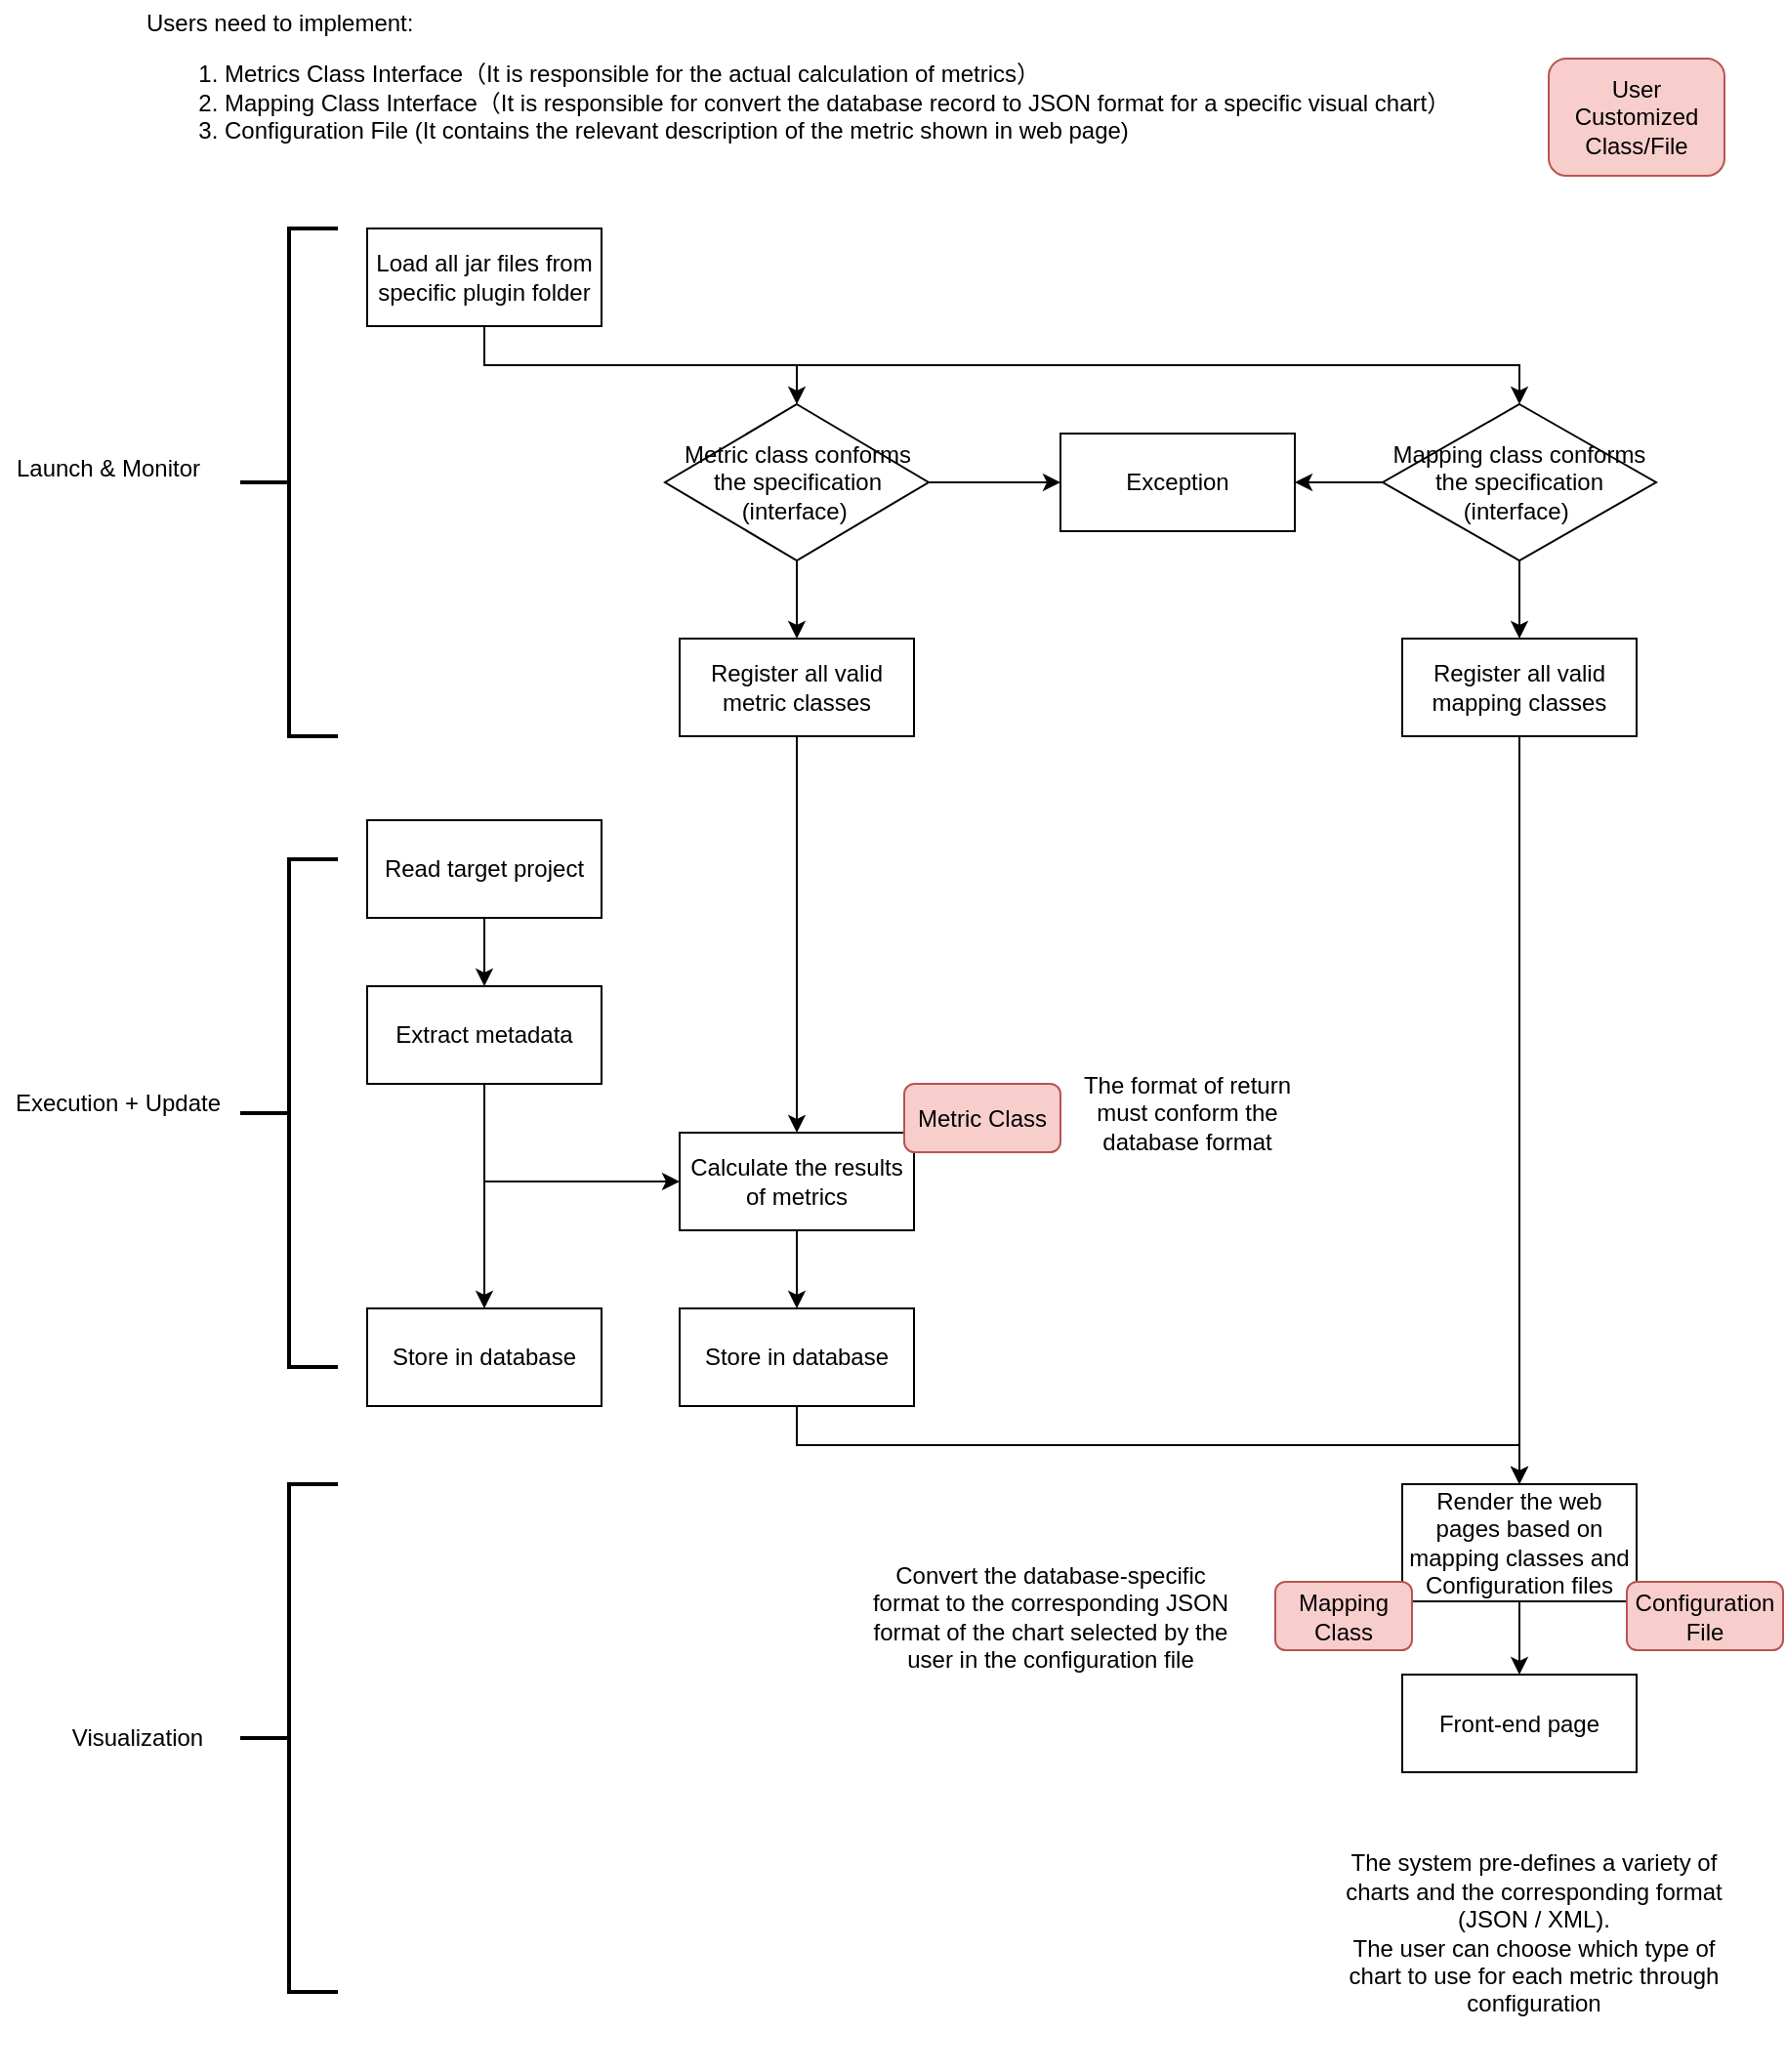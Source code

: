 <mxfile version="13.0.6" type="github" pages="2">
  <diagram id="CrjuyJ_X4PYr5fwlTXsY" name="Draft">
    <mxGraphModel dx="946" dy="555" grid="1" gridSize="10" guides="1" tooltips="1" connect="1" arrows="1" fold="1" page="1" pageScale="1" pageWidth="827" pageHeight="1169" math="0" shadow="0">
      <root>
        <mxCell id="QIPBeYDN4x9y3xdnWs-y-0" />
        <mxCell id="QIPBeYDN4x9y3xdnWs-y-1" parent="QIPBeYDN4x9y3xdnWs-y-0" />
        <mxCell id="vMsgm83xmf10tIYNGTkn-0" style="edgeStyle=orthogonalEdgeStyle;rounded=0;orthogonalLoop=1;jettySize=auto;html=1;exitX=0.5;exitY=1;exitDx=0;exitDy=0;entryX=0.5;entryY=0;entryDx=0;entryDy=0;" edge="1" parent="QIPBeYDN4x9y3xdnWs-y-1" source="vMsgm83xmf10tIYNGTkn-2" target="vMsgm83xmf10tIYNGTkn-5">
          <mxGeometry relative="1" as="geometry" />
        </mxCell>
        <mxCell id="vMsgm83xmf10tIYNGTkn-1" style="edgeStyle=orthogonalEdgeStyle;rounded=0;orthogonalLoop=1;jettySize=auto;html=1;exitX=0.5;exitY=1;exitDx=0;exitDy=0;" edge="1" parent="QIPBeYDN4x9y3xdnWs-y-1" source="vMsgm83xmf10tIYNGTkn-2" target="vMsgm83xmf10tIYNGTkn-25">
          <mxGeometry relative="1" as="geometry" />
        </mxCell>
        <mxCell id="vMsgm83xmf10tIYNGTkn-2" value="Load all jar files from specific plugin folder" style="rounded=0;whiteSpace=wrap;html=1;" vertex="1" parent="QIPBeYDN4x9y3xdnWs-y-1">
          <mxGeometry x="195" y="147" width="120" height="50" as="geometry" />
        </mxCell>
        <mxCell id="vMsgm83xmf10tIYNGTkn-3" style="edgeStyle=orthogonalEdgeStyle;rounded=0;orthogonalLoop=1;jettySize=auto;html=1;exitX=0.5;exitY=1;exitDx=0;exitDy=0;entryX=0.5;entryY=0;entryDx=0;entryDy=0;" edge="1" parent="QIPBeYDN4x9y3xdnWs-y-1" source="vMsgm83xmf10tIYNGTkn-5" target="vMsgm83xmf10tIYNGTkn-10">
          <mxGeometry relative="1" as="geometry" />
        </mxCell>
        <mxCell id="vMsgm83xmf10tIYNGTkn-4" style="edgeStyle=orthogonalEdgeStyle;rounded=0;orthogonalLoop=1;jettySize=auto;html=1;exitX=1;exitY=0.5;exitDx=0;exitDy=0;" edge="1" parent="QIPBeYDN4x9y3xdnWs-y-1" source="vMsgm83xmf10tIYNGTkn-5" target="vMsgm83xmf10tIYNGTkn-6">
          <mxGeometry relative="1" as="geometry" />
        </mxCell>
        <mxCell id="vMsgm83xmf10tIYNGTkn-5" value="Metric class conforms the specification (interface)&amp;nbsp;" style="rhombus;whiteSpace=wrap;html=1;" vertex="1" parent="QIPBeYDN4x9y3xdnWs-y-1">
          <mxGeometry x="347.5" y="237" width="135" height="80" as="geometry" />
        </mxCell>
        <mxCell id="vMsgm83xmf10tIYNGTkn-6" value="Exception" style="rounded=0;whiteSpace=wrap;html=1;" vertex="1" parent="QIPBeYDN4x9y3xdnWs-y-1">
          <mxGeometry x="550" y="252" width="120" height="50" as="geometry" />
        </mxCell>
        <mxCell id="vMsgm83xmf10tIYNGTkn-7" style="edgeStyle=orthogonalEdgeStyle;rounded=0;orthogonalLoop=1;jettySize=auto;html=1;exitX=0.5;exitY=1;exitDx=0;exitDy=0;entryX=0.5;entryY=0;entryDx=0;entryDy=0;" edge="1" parent="QIPBeYDN4x9y3xdnWs-y-1" source="vMsgm83xmf10tIYNGTkn-8" target="vMsgm83xmf10tIYNGTkn-13">
          <mxGeometry relative="1" as="geometry" />
        </mxCell>
        <mxCell id="vMsgm83xmf10tIYNGTkn-8" value="Read target project" style="rounded=0;whiteSpace=wrap;html=1;" vertex="1" parent="QIPBeYDN4x9y3xdnWs-y-1">
          <mxGeometry x="195" y="450" width="120" height="50" as="geometry" />
        </mxCell>
        <mxCell id="vMsgm83xmf10tIYNGTkn-9" style="edgeStyle=orthogonalEdgeStyle;rounded=0;orthogonalLoop=1;jettySize=auto;html=1;exitX=0.5;exitY=1;exitDx=0;exitDy=0;entryX=0.5;entryY=0;entryDx=0;entryDy=0;" edge="1" parent="QIPBeYDN4x9y3xdnWs-y-1" source="vMsgm83xmf10tIYNGTkn-10" target="vMsgm83xmf10tIYNGTkn-15">
          <mxGeometry relative="1" as="geometry" />
        </mxCell>
        <mxCell id="vMsgm83xmf10tIYNGTkn-10" value="Register all valid metric classes" style="rounded=0;whiteSpace=wrap;html=1;" vertex="1" parent="QIPBeYDN4x9y3xdnWs-y-1">
          <mxGeometry x="355" y="357" width="120" height="50" as="geometry" />
        </mxCell>
        <mxCell id="vMsgm83xmf10tIYNGTkn-11" style="edgeStyle=orthogonalEdgeStyle;rounded=0;orthogonalLoop=1;jettySize=auto;html=1;exitX=0.5;exitY=1;exitDx=0;exitDy=0;" edge="1" parent="QIPBeYDN4x9y3xdnWs-y-1" source="vMsgm83xmf10tIYNGTkn-13" target="vMsgm83xmf10tIYNGTkn-18">
          <mxGeometry relative="1" as="geometry" />
        </mxCell>
        <mxCell id="vMsgm83xmf10tIYNGTkn-12" style="edgeStyle=orthogonalEdgeStyle;rounded=0;orthogonalLoop=1;jettySize=auto;html=1;exitX=0.5;exitY=1;exitDx=0;exitDy=0;entryX=0;entryY=0.5;entryDx=0;entryDy=0;" edge="1" parent="QIPBeYDN4x9y3xdnWs-y-1" source="vMsgm83xmf10tIYNGTkn-13" target="vMsgm83xmf10tIYNGTkn-15">
          <mxGeometry relative="1" as="geometry" />
        </mxCell>
        <mxCell id="vMsgm83xmf10tIYNGTkn-13" value="Extract metadata" style="rounded=0;whiteSpace=wrap;html=1;" vertex="1" parent="QIPBeYDN4x9y3xdnWs-y-1">
          <mxGeometry x="195" y="535" width="120" height="50" as="geometry" />
        </mxCell>
        <mxCell id="vMsgm83xmf10tIYNGTkn-14" style="edgeStyle=orthogonalEdgeStyle;rounded=0;orthogonalLoop=1;jettySize=auto;html=1;exitX=0.5;exitY=1;exitDx=0;exitDy=0;entryX=0.5;entryY=0;entryDx=0;entryDy=0;" edge="1" parent="QIPBeYDN4x9y3xdnWs-y-1" source="vMsgm83xmf10tIYNGTkn-15" target="vMsgm83xmf10tIYNGTkn-17">
          <mxGeometry relative="1" as="geometry" />
        </mxCell>
        <mxCell id="vMsgm83xmf10tIYNGTkn-15" value="Calculate the results of metrics" style="rounded=0;whiteSpace=wrap;html=1;" vertex="1" parent="QIPBeYDN4x9y3xdnWs-y-1">
          <mxGeometry x="355" y="610" width="120" height="50" as="geometry" />
        </mxCell>
        <mxCell id="vMsgm83xmf10tIYNGTkn-16" style="edgeStyle=orthogonalEdgeStyle;rounded=0;orthogonalLoop=1;jettySize=auto;html=1;exitX=0.5;exitY=1;exitDx=0;exitDy=0;entryX=0.5;entryY=0;entryDx=0;entryDy=0;" edge="1" parent="QIPBeYDN4x9y3xdnWs-y-1" source="vMsgm83xmf10tIYNGTkn-17" target="vMsgm83xmf10tIYNGTkn-31">
          <mxGeometry relative="1" as="geometry">
            <mxPoint x="785" y="800" as="targetPoint" />
          </mxGeometry>
        </mxCell>
        <mxCell id="vMsgm83xmf10tIYNGTkn-17" value="Store in database" style="rounded=0;whiteSpace=wrap;html=1;" vertex="1" parent="QIPBeYDN4x9y3xdnWs-y-1">
          <mxGeometry x="355" y="700" width="120" height="50" as="geometry" />
        </mxCell>
        <mxCell id="vMsgm83xmf10tIYNGTkn-18" value="Store in database" style="rounded=0;whiteSpace=wrap;html=1;" vertex="1" parent="QIPBeYDN4x9y3xdnWs-y-1">
          <mxGeometry x="195" y="700" width="120" height="50" as="geometry" />
        </mxCell>
        <mxCell id="vMsgm83xmf10tIYNGTkn-19" value="" style="strokeWidth=2;html=1;shape=mxgraph.flowchart.annotation_2;align=left;labelPosition=right;pointerEvents=1;" vertex="1" parent="QIPBeYDN4x9y3xdnWs-y-1">
          <mxGeometry x="130" y="147" width="50" height="260" as="geometry" />
        </mxCell>
        <mxCell id="vMsgm83xmf10tIYNGTkn-20" value="Launch &amp;amp; Monitor" style="text;html=1;align=center;verticalAlign=middle;resizable=0;points=[];autosize=1;" vertex="1" parent="QIPBeYDN4x9y3xdnWs-y-1">
          <mxGeometry x="7" y="260" width="110" height="20" as="geometry" />
        </mxCell>
        <mxCell id="vMsgm83xmf10tIYNGTkn-21" value="" style="strokeWidth=2;html=1;shape=mxgraph.flowchart.annotation_2;align=left;labelPosition=right;pointerEvents=1;" vertex="1" parent="QIPBeYDN4x9y3xdnWs-y-1">
          <mxGeometry x="130" y="470" width="50" height="260" as="geometry" />
        </mxCell>
        <mxCell id="vMsgm83xmf10tIYNGTkn-22" value="Execution + Update" style="text;html=1;align=center;verticalAlign=middle;resizable=0;points=[];autosize=1;" vertex="1" parent="QIPBeYDN4x9y3xdnWs-y-1">
          <mxGeometry x="7" y="585" width="120" height="20" as="geometry" />
        </mxCell>
        <mxCell id="vMsgm83xmf10tIYNGTkn-23" style="edgeStyle=orthogonalEdgeStyle;rounded=0;orthogonalLoop=1;jettySize=auto;html=1;exitX=0.5;exitY=1;exitDx=0;exitDy=0;" edge="1" parent="QIPBeYDN4x9y3xdnWs-y-1" source="vMsgm83xmf10tIYNGTkn-25" target="vMsgm83xmf10tIYNGTkn-27">
          <mxGeometry relative="1" as="geometry" />
        </mxCell>
        <mxCell id="vMsgm83xmf10tIYNGTkn-24" style="edgeStyle=orthogonalEdgeStyle;rounded=0;orthogonalLoop=1;jettySize=auto;html=1;exitX=0;exitY=0.5;exitDx=0;exitDy=0;" edge="1" parent="QIPBeYDN4x9y3xdnWs-y-1" source="vMsgm83xmf10tIYNGTkn-25" target="vMsgm83xmf10tIYNGTkn-6">
          <mxGeometry relative="1" as="geometry" />
        </mxCell>
        <mxCell id="vMsgm83xmf10tIYNGTkn-25" value="Mapping class conforms the specification (interface)&amp;nbsp;" style="rhombus;whiteSpace=wrap;html=1;" vertex="1" parent="QIPBeYDN4x9y3xdnWs-y-1">
          <mxGeometry x="715" y="237" width="140" height="80" as="geometry" />
        </mxCell>
        <mxCell id="vMsgm83xmf10tIYNGTkn-26" style="edgeStyle=orthogonalEdgeStyle;rounded=0;orthogonalLoop=1;jettySize=auto;html=1;exitX=0.5;exitY=1;exitDx=0;exitDy=0;entryX=0.5;entryY=0;entryDx=0;entryDy=0;" edge="1" parent="QIPBeYDN4x9y3xdnWs-y-1" source="vMsgm83xmf10tIYNGTkn-27" target="vMsgm83xmf10tIYNGTkn-31">
          <mxGeometry relative="1" as="geometry">
            <mxPoint x="785" y="800" as="targetPoint" />
          </mxGeometry>
        </mxCell>
        <mxCell id="vMsgm83xmf10tIYNGTkn-27" value="Register all valid mapping classes" style="rounded=0;whiteSpace=wrap;html=1;" vertex="1" parent="QIPBeYDN4x9y3xdnWs-y-1">
          <mxGeometry x="725" y="357" width="120" height="50" as="geometry" />
        </mxCell>
        <mxCell id="vMsgm83xmf10tIYNGTkn-28" value="" style="strokeWidth=2;html=1;shape=mxgraph.flowchart.annotation_2;align=left;labelPosition=right;pointerEvents=1;" vertex="1" parent="QIPBeYDN4x9y3xdnWs-y-1">
          <mxGeometry x="130" y="790" width="50" height="260" as="geometry" />
        </mxCell>
        <mxCell id="vMsgm83xmf10tIYNGTkn-29" value="Visualization" style="text;html=1;align=center;verticalAlign=middle;resizable=0;points=[];autosize=1;" vertex="1" parent="QIPBeYDN4x9y3xdnWs-y-1">
          <mxGeometry x="37" y="910" width="80" height="20" as="geometry" />
        </mxCell>
        <mxCell id="vMsgm83xmf10tIYNGTkn-30" style="edgeStyle=orthogonalEdgeStyle;rounded=0;orthogonalLoop=1;jettySize=auto;html=1;exitX=0.5;exitY=1;exitDx=0;exitDy=0;entryX=0.5;entryY=0;entryDx=0;entryDy=0;" edge="1" parent="QIPBeYDN4x9y3xdnWs-y-1" source="vMsgm83xmf10tIYNGTkn-31" target="vMsgm83xmf10tIYNGTkn-32">
          <mxGeometry relative="1" as="geometry" />
        </mxCell>
        <mxCell id="vMsgm83xmf10tIYNGTkn-31" value="Render the web pages based on mapping classes and Configuration files" style="rounded=0;whiteSpace=wrap;html=1;" vertex="1" parent="QIPBeYDN4x9y3xdnWs-y-1">
          <mxGeometry x="725" y="790" width="120" height="60" as="geometry" />
        </mxCell>
        <mxCell id="vMsgm83xmf10tIYNGTkn-32" value="Front-end page" style="rounded=0;whiteSpace=wrap;html=1;" vertex="1" parent="QIPBeYDN4x9y3xdnWs-y-1">
          <mxGeometry x="725" y="887.5" width="120" height="50" as="geometry" />
        </mxCell>
        <mxCell id="vMsgm83xmf10tIYNGTkn-33" value="The system pre-defines a variety of charts and the corresponding format (JSON / XML).&lt;br&gt;The user can choose which type of chart to use for each metric through configuration" style="text;html=1;strokeColor=none;fillColor=none;align=center;verticalAlign=middle;whiteSpace=wrap;rounded=0;" vertex="1" parent="QIPBeYDN4x9y3xdnWs-y-1">
          <mxGeometry x="685" y="950" width="215" height="140" as="geometry" />
        </mxCell>
        <mxCell id="vMsgm83xmf10tIYNGTkn-35" value="The format of return must conform the database format" style="text;html=1;strokeColor=none;fillColor=none;align=center;verticalAlign=middle;whiteSpace=wrap;rounded=0;" vertex="1" parent="QIPBeYDN4x9y3xdnWs-y-1">
          <mxGeometry x="560" y="575" width="110" height="50" as="geometry" />
        </mxCell>
        <mxCell id="vMsgm83xmf10tIYNGTkn-36" value="Convert the database-specific format to the corresponding JSON format of the chart selected by the user in the configuration file" style="text;html=1;strokeColor=none;fillColor=none;align=center;verticalAlign=middle;whiteSpace=wrap;rounded=0;" vertex="1" parent="QIPBeYDN4x9y3xdnWs-y-1">
          <mxGeometry x="450" y="817.5" width="190" height="80" as="geometry" />
        </mxCell>
        <mxCell id="vMsgm83xmf10tIYNGTkn-37" value="Users need to implement:&lt;br&gt;&lt;ol&gt;&lt;li&gt;Metrics Class Interface（It is responsible for the actual calculation of metrics）&lt;/li&gt;&lt;li&gt;Mapping Class Interface（It is responsible for convert the database record to JSON format for a specific visual chart）&lt;/li&gt;&lt;li&gt;Configuration File (It contains the relevant description of the metric shown in web page)&lt;/li&gt;&lt;/ol&gt;" style="text;html=1;align=left;verticalAlign=middle;resizable=0;points=[];autosize=1;" vertex="1" parent="QIPBeYDN4x9y3xdnWs-y-1">
          <mxGeometry x="80" y="30" width="680" height="90" as="geometry" />
        </mxCell>
        <mxCell id="vMsgm83xmf10tIYNGTkn-38" value="Mapping Class" style="rounded=1;whiteSpace=wrap;html=1;fillColor=#f8cecc;strokeColor=#b85450;" vertex="1" parent="QIPBeYDN4x9y3xdnWs-y-1">
          <mxGeometry x="660" y="840" width="70" height="35" as="geometry" />
        </mxCell>
        <mxCell id="vMsgm83xmf10tIYNGTkn-39" value="Metric Class" style="rounded=1;whiteSpace=wrap;html=1;fillColor=#f8cecc;strokeColor=#b85450;" vertex="1" parent="QIPBeYDN4x9y3xdnWs-y-1">
          <mxGeometry x="470" y="585" width="80" height="35" as="geometry" />
        </mxCell>
        <mxCell id="vMsgm83xmf10tIYNGTkn-40" value="Configuration File" style="rounded=1;whiteSpace=wrap;html=1;fillColor=#f8cecc;strokeColor=#b85450;" vertex="1" parent="QIPBeYDN4x9y3xdnWs-y-1">
          <mxGeometry x="840" y="840" width="80" height="35" as="geometry" />
        </mxCell>
        <mxCell id="vMsgm83xmf10tIYNGTkn-41" value="User Customized Class/File" style="rounded=1;whiteSpace=wrap;html=1;fillColor=#f8cecc;strokeColor=#b85450;" vertex="1" parent="QIPBeYDN4x9y3xdnWs-y-1">
          <mxGeometry x="800" y="60" width="90" height="60" as="geometry" />
        </mxCell>
      </root>
    </mxGraphModel>
  </diagram>
  <diagram id="C5RBs43oDa-KdzZeNtuy" name="草稿">
    <mxGraphModel dx="946" dy="555" grid="1" gridSize="10" guides="1" tooltips="1" connect="1" arrows="1" fold="1" page="1" pageScale="1" pageWidth="827" pageHeight="1169" math="0" shadow="0">
      <root>
        <mxCell id="WIyWlLk6GJQsqaUBKTNV-0" />
        <mxCell id="WIyWlLk6GJQsqaUBKTNV-1" parent="WIyWlLk6GJQsqaUBKTNV-0" />
        <mxCell id="p0ZGkz9qROo5S57fvmde-43" style="edgeStyle=orthogonalEdgeStyle;rounded=0;orthogonalLoop=1;jettySize=auto;html=1;exitX=0.5;exitY=1;exitDx=0;exitDy=0;entryX=0.5;entryY=0;entryDx=0;entryDy=0;" parent="WIyWlLk6GJQsqaUBKTNV-1" source="p0ZGkz9qROo5S57fvmde-0" target="p0ZGkz9qROo5S57fvmde-8" edge="1">
          <mxGeometry relative="1" as="geometry" />
        </mxCell>
        <mxCell id="p0ZGkz9qROo5S57fvmde-64" style="edgeStyle=orthogonalEdgeStyle;rounded=0;orthogonalLoop=1;jettySize=auto;html=1;exitX=0.5;exitY=1;exitDx=0;exitDy=0;" parent="WIyWlLk6GJQsqaUBKTNV-1" source="p0ZGkz9qROo5S57fvmde-0" target="p0ZGkz9qROo5S57fvmde-63" edge="1">
          <mxGeometry relative="1" as="geometry" />
        </mxCell>
        <mxCell id="p0ZGkz9qROo5S57fvmde-0" value="读取插件文件夹下的Jar包" style="rounded=0;whiteSpace=wrap;html=1;" parent="WIyWlLk6GJQsqaUBKTNV-1" vertex="1">
          <mxGeometry x="145" y="147" width="120" height="50" as="geometry" />
        </mxCell>
        <mxCell id="p0ZGkz9qROo5S57fvmde-44" style="edgeStyle=orthogonalEdgeStyle;rounded=0;orthogonalLoop=1;jettySize=auto;html=1;exitX=0.5;exitY=1;exitDx=0;exitDy=0;entryX=0.5;entryY=0;entryDx=0;entryDy=0;" parent="WIyWlLk6GJQsqaUBKTNV-1" source="p0ZGkz9qROo5S57fvmde-8" target="p0ZGkz9qROo5S57fvmde-14" edge="1">
          <mxGeometry relative="1" as="geometry" />
        </mxCell>
        <mxCell id="p0ZGkz9qROo5S57fvmde-45" style="edgeStyle=orthogonalEdgeStyle;rounded=0;orthogonalLoop=1;jettySize=auto;html=1;exitX=1;exitY=0.5;exitDx=0;exitDy=0;" parent="WIyWlLk6GJQsqaUBKTNV-1" source="p0ZGkz9qROo5S57fvmde-8" target="p0ZGkz9qROo5S57fvmde-11" edge="1">
          <mxGeometry relative="1" as="geometry" />
        </mxCell>
        <mxCell id="p0ZGkz9qROo5S57fvmde-8" value="检查度量类是否符合规范（实现指定接口）" style="rhombus;whiteSpace=wrap;html=1;" parent="WIyWlLk6GJQsqaUBKTNV-1" vertex="1">
          <mxGeometry x="310" y="237" width="110" height="80" as="geometry" />
        </mxCell>
        <mxCell id="p0ZGkz9qROo5S57fvmde-11" value="异常提示" style="rounded=0;whiteSpace=wrap;html=1;" parent="WIyWlLk6GJQsqaUBKTNV-1" vertex="1">
          <mxGeometry x="500" y="252" width="120" height="50" as="geometry" />
        </mxCell>
        <mxCell id="p0ZGkz9qROo5S57fvmde-49" style="edgeStyle=orthogonalEdgeStyle;rounded=0;orthogonalLoop=1;jettySize=auto;html=1;exitX=0.5;exitY=1;exitDx=0;exitDy=0;entryX=0.5;entryY=0;entryDx=0;entryDy=0;" parent="WIyWlLk6GJQsqaUBKTNV-1" source="p0ZGkz9qROo5S57fvmde-13" target="p0ZGkz9qROo5S57fvmde-15" edge="1">
          <mxGeometry relative="1" as="geometry" />
        </mxCell>
        <mxCell id="p0ZGkz9qROo5S57fvmde-13" value="读取目标工程文件" style="rounded=0;whiteSpace=wrap;html=1;" parent="WIyWlLk6GJQsqaUBKTNV-1" vertex="1">
          <mxGeometry x="145" y="450" width="120" height="50" as="geometry" />
        </mxCell>
        <mxCell id="p0ZGkz9qROo5S57fvmde-48" style="edgeStyle=orthogonalEdgeStyle;rounded=0;orthogonalLoop=1;jettySize=auto;html=1;exitX=0.5;exitY=1;exitDx=0;exitDy=0;entryX=0.5;entryY=0;entryDx=0;entryDy=0;" parent="WIyWlLk6GJQsqaUBKTNV-1" source="p0ZGkz9qROo5S57fvmde-14" target="p0ZGkz9qROo5S57fvmde-16" edge="1">
          <mxGeometry relative="1" as="geometry" />
        </mxCell>
        <mxCell id="p0ZGkz9qROo5S57fvmde-14" value="加载所有验证的度量类" style="rounded=0;whiteSpace=wrap;html=1;" parent="WIyWlLk6GJQsqaUBKTNV-1" vertex="1">
          <mxGeometry x="305" y="357" width="120" height="50" as="geometry" />
        </mxCell>
        <mxCell id="p0ZGkz9qROo5S57fvmde-50" style="edgeStyle=orthogonalEdgeStyle;rounded=0;orthogonalLoop=1;jettySize=auto;html=1;exitX=0.5;exitY=1;exitDx=0;exitDy=0;" parent="WIyWlLk6GJQsqaUBKTNV-1" source="p0ZGkz9qROo5S57fvmde-15" target="p0ZGkz9qROo5S57fvmde-19" edge="1">
          <mxGeometry relative="1" as="geometry" />
        </mxCell>
        <mxCell id="p0ZGkz9qROo5S57fvmde-54" style="edgeStyle=orthogonalEdgeStyle;rounded=0;orthogonalLoop=1;jettySize=auto;html=1;exitX=0.5;exitY=1;exitDx=0;exitDy=0;entryX=0;entryY=0.5;entryDx=0;entryDy=0;" parent="WIyWlLk6GJQsqaUBKTNV-1" source="p0ZGkz9qROo5S57fvmde-15" target="p0ZGkz9qROo5S57fvmde-16" edge="1">
          <mxGeometry relative="1" as="geometry" />
        </mxCell>
        <mxCell id="p0ZGkz9qROo5S57fvmde-15" value="计算所有元数据" style="rounded=0;whiteSpace=wrap;html=1;" parent="WIyWlLk6GJQsqaUBKTNV-1" vertex="1">
          <mxGeometry x="145" y="535" width="120" height="50" as="geometry" />
        </mxCell>
        <mxCell id="p0ZGkz9qROo5S57fvmde-52" style="edgeStyle=orthogonalEdgeStyle;rounded=0;orthogonalLoop=1;jettySize=auto;html=1;exitX=0.5;exitY=1;exitDx=0;exitDy=0;entryX=0.5;entryY=0;entryDx=0;entryDy=0;" parent="WIyWlLk6GJQsqaUBKTNV-1" source="p0ZGkz9qROo5S57fvmde-16" target="p0ZGkz9qROo5S57fvmde-17" edge="1">
          <mxGeometry relative="1" as="geometry" />
        </mxCell>
        <mxCell id="p0ZGkz9qROo5S57fvmde-16" value="执行度量类，生成记录" style="rounded=0;whiteSpace=wrap;html=1;" parent="WIyWlLk6GJQsqaUBKTNV-1" vertex="1">
          <mxGeometry x="305" y="610" width="120" height="50" as="geometry" />
        </mxCell>
        <mxCell id="p0ZGkz9qROo5S57fvmde-76" style="edgeStyle=orthogonalEdgeStyle;rounded=0;orthogonalLoop=1;jettySize=auto;html=1;exitX=0.5;exitY=1;exitDx=0;exitDy=0;entryX=0.5;entryY=0;entryDx=0;entryDy=0;" parent="WIyWlLk6GJQsqaUBKTNV-1" source="p0ZGkz9qROo5S57fvmde-17" target="p0ZGkz9qROo5S57fvmde-71" edge="1">
          <mxGeometry relative="1" as="geometry">
            <mxPoint x="735" y="800" as="targetPoint" />
          </mxGeometry>
        </mxCell>
        <mxCell id="p0ZGkz9qROo5S57fvmde-17" value="存入数据库" style="rounded=0;whiteSpace=wrap;html=1;" parent="WIyWlLk6GJQsqaUBKTNV-1" vertex="1">
          <mxGeometry x="305" y="700" width="120" height="50" as="geometry" />
        </mxCell>
        <mxCell id="p0ZGkz9qROo5S57fvmde-19" value="存入数据库" style="rounded=0;whiteSpace=wrap;html=1;" parent="WIyWlLk6GJQsqaUBKTNV-1" vertex="1">
          <mxGeometry x="145" y="700" width="120" height="50" as="geometry" />
        </mxCell>
        <mxCell id="p0ZGkz9qROo5S57fvmde-20" value="" style="strokeWidth=2;html=1;shape=mxgraph.flowchart.annotation_2;align=left;labelPosition=right;pointerEvents=1;" parent="WIyWlLk6GJQsqaUBKTNV-1" vertex="1">
          <mxGeometry x="80" y="147" width="50" height="260" as="geometry" />
        </mxCell>
        <mxCell id="p0ZGkz9qROo5S57fvmde-21" value="启动+监控" style="text;html=1;align=center;verticalAlign=middle;resizable=0;points=[];autosize=1;" parent="WIyWlLk6GJQsqaUBKTNV-1" vertex="1">
          <mxGeometry x="10" y="267" width="70" height="20" as="geometry" />
        </mxCell>
        <mxCell id="p0ZGkz9qROo5S57fvmde-23" value="" style="strokeWidth=2;html=1;shape=mxgraph.flowchart.annotation_2;align=left;labelPosition=right;pointerEvents=1;" parent="WIyWlLk6GJQsqaUBKTNV-1" vertex="1">
          <mxGeometry x="80" y="470" width="50" height="260" as="geometry" />
        </mxCell>
        <mxCell id="p0ZGkz9qROo5S57fvmde-24" value="执行 + 更新" style="text;html=1;align=center;verticalAlign=middle;resizable=0;points=[];autosize=1;" parent="WIyWlLk6GJQsqaUBKTNV-1" vertex="1">
          <mxGeometry x="2" y="585" width="80" height="20" as="geometry" />
        </mxCell>
        <mxCell id="p0ZGkz9qROo5S57fvmde-74" style="edgeStyle=orthogonalEdgeStyle;rounded=0;orthogonalLoop=1;jettySize=auto;html=1;exitX=0.5;exitY=1;exitDx=0;exitDy=0;" parent="WIyWlLk6GJQsqaUBKTNV-1" source="p0ZGkz9qROo5S57fvmde-63" target="p0ZGkz9qROo5S57fvmde-65" edge="1">
          <mxGeometry relative="1" as="geometry" />
        </mxCell>
        <mxCell id="p0ZGkz9qROo5S57fvmde-75" style="edgeStyle=orthogonalEdgeStyle;rounded=0;orthogonalLoop=1;jettySize=auto;html=1;exitX=0;exitY=0.5;exitDx=0;exitDy=0;" parent="WIyWlLk6GJQsqaUBKTNV-1" source="p0ZGkz9qROo5S57fvmde-63" target="p0ZGkz9qROo5S57fvmde-11" edge="1">
          <mxGeometry relative="1" as="geometry" />
        </mxCell>
        <mxCell id="p0ZGkz9qROo5S57fvmde-63" value="检查映射类是否符合规范" style="rhombus;whiteSpace=wrap;html=1;" parent="WIyWlLk6GJQsqaUBKTNV-1" vertex="1">
          <mxGeometry x="680" y="237" width="110" height="80" as="geometry" />
        </mxCell>
        <mxCell id="p0ZGkz9qROo5S57fvmde-73" style="edgeStyle=orthogonalEdgeStyle;rounded=0;orthogonalLoop=1;jettySize=auto;html=1;exitX=0.5;exitY=1;exitDx=0;exitDy=0;entryX=0.5;entryY=0;entryDx=0;entryDy=0;" parent="WIyWlLk6GJQsqaUBKTNV-1" source="p0ZGkz9qROo5S57fvmde-65" target="p0ZGkz9qROo5S57fvmde-71" edge="1">
          <mxGeometry relative="1" as="geometry">
            <mxPoint x="735" y="800" as="targetPoint" />
          </mxGeometry>
        </mxCell>
        <mxCell id="p0ZGkz9qROo5S57fvmde-65" value="加载所有验证的映射类" style="rounded=0;whiteSpace=wrap;html=1;" parent="WIyWlLk6GJQsqaUBKTNV-1" vertex="1">
          <mxGeometry x="675" y="357" width="120" height="50" as="geometry" />
        </mxCell>
        <mxCell id="p0ZGkz9qROo5S57fvmde-66" value="" style="strokeWidth=2;html=1;shape=mxgraph.flowchart.annotation_2;align=left;labelPosition=right;pointerEvents=1;" parent="WIyWlLk6GJQsqaUBKTNV-1" vertex="1">
          <mxGeometry x="80" y="790" width="50" height="260" as="geometry" />
        </mxCell>
        <mxCell id="p0ZGkz9qROo5S57fvmde-69" value="可视化" style="text;html=1;align=center;verticalAlign=middle;resizable=0;points=[];autosize=1;" parent="WIyWlLk6GJQsqaUBKTNV-1" vertex="1">
          <mxGeometry x="17" y="910" width="50" height="20" as="geometry" />
        </mxCell>
        <mxCell id="p0ZGkz9qROo5S57fvmde-82" style="edgeStyle=orthogonalEdgeStyle;rounded=0;orthogonalLoop=1;jettySize=auto;html=1;exitX=0.5;exitY=1;exitDx=0;exitDy=0;entryX=0.5;entryY=0;entryDx=0;entryDy=0;" parent="WIyWlLk6GJQsqaUBKTNV-1" source="p0ZGkz9qROo5S57fvmde-71" target="p0ZGkz9qROo5S57fvmde-81" edge="1">
          <mxGeometry relative="1" as="geometry" />
        </mxCell>
        <mxCell id="p0ZGkz9qROo5S57fvmde-71" value="根据配置文件和映射类渲染页面（标签、图表）" style="rounded=0;whiteSpace=wrap;html=1;" parent="WIyWlLk6GJQsqaUBKTNV-1" vertex="1">
          <mxGeometry x="675" y="790" width="120" height="50" as="geometry" />
        </mxCell>
        <mxCell id="p0ZGkz9qROo5S57fvmde-81" value="前端页面" style="rounded=0;whiteSpace=wrap;html=1;" parent="WIyWlLk6GJQsqaUBKTNV-1" vertex="1">
          <mxGeometry x="675" y="880" width="120" height="50" as="geometry" />
        </mxCell>
        <mxCell id="p0ZGkz9qROo5S57fvmde-83" value="系统预先定义多种图表，并定义好每种图表前后端交互数据的格式（JSON/XML）。&lt;br&gt;用户可以通过配置选择使用哪种类型的图表，通过类的返回值或注解将图表XY轴与数据集进行映射" style="text;html=1;strokeColor=none;fillColor=none;align=center;verticalAlign=middle;whiteSpace=wrap;rounded=0;" parent="WIyWlLk6GJQsqaUBKTNV-1" vertex="1">
          <mxGeometry x="635" y="950" width="200" height="108" as="geometry" />
        </mxCell>
        <mxCell id="p0ZGkz9qROo5S57fvmde-84" value="数据库中的数据将以固定的格式存储" style="text;html=1;strokeColor=none;fillColor=none;align=center;verticalAlign=middle;whiteSpace=wrap;rounded=0;" parent="WIyWlLk6GJQsqaUBKTNV-1" vertex="1">
          <mxGeometry x="440" y="700" width="100" height="50" as="geometry" />
        </mxCell>
        <mxCell id="p0ZGkz9qROo5S57fvmde-85" value="度量类的返回值必须符合数据库的格式" style="text;html=1;strokeColor=none;fillColor=none;align=center;verticalAlign=middle;whiteSpace=wrap;rounded=0;" parent="WIyWlLk6GJQsqaUBKTNV-1" vertex="1">
          <mxGeometry x="510" y="575" width="110" height="50" as="geometry" />
        </mxCell>
        <mxCell id="p0ZGkz9qROo5S57fvmde-86" value="将数据库中的固定结构数据映射为用户在配置文件中选择的图表的对应的JSON格式" style="text;html=1;strokeColor=none;fillColor=none;align=center;verticalAlign=middle;whiteSpace=wrap;rounded=0;" parent="WIyWlLk6GJQsqaUBKTNV-1" vertex="1">
          <mxGeometry x="470" y="807.5" width="130" height="80" as="geometry" />
        </mxCell>
        <mxCell id="p0ZGkz9qROo5S57fvmde-90" value="用户需要实现：&lt;br&gt;&lt;ol&gt;&lt;li&gt;度量类接口（具体计算，返回值需要符合统一规范）&lt;/li&gt;&lt;li&gt;映射接口（为度量类指定映射图表，将统一规范的数据库记录映射为图表所需的JSON格式）&lt;/li&gt;&lt;li&gt;配置文件（在页面中显示的名称）&lt;/li&gt;&lt;/ol&gt;" style="text;html=1;align=left;verticalAlign=middle;resizable=0;points=[];autosize=1;" parent="WIyWlLk6GJQsqaUBKTNV-1" vertex="1">
          <mxGeometry x="185" y="30" width="540" height="90" as="geometry" />
        </mxCell>
        <mxCell id="p0ZGkz9qROo5S57fvmde-96" value="映射类" style="rounded=1;whiteSpace=wrap;html=1;fillColor=#f8cecc;strokeColor=#b85450;" parent="WIyWlLk6GJQsqaUBKTNV-1" vertex="1">
          <mxGeometry x="610" y="830" width="70" height="35" as="geometry" />
        </mxCell>
        <mxCell id="p0ZGkz9qROo5S57fvmde-97" value="度量类" style="rounded=1;whiteSpace=wrap;html=1;fillColor=#f8cecc;strokeColor=#b85450;" parent="WIyWlLk6GJQsqaUBKTNV-1" vertex="1">
          <mxGeometry x="420" y="585" width="70" height="35" as="geometry" />
        </mxCell>
        <mxCell id="p0ZGkz9qROo5S57fvmde-98" value="配置文件" style="rounded=1;whiteSpace=wrap;html=1;fillColor=#f8cecc;strokeColor=#b85450;" parent="WIyWlLk6GJQsqaUBKTNV-1" vertex="1">
          <mxGeometry x="790" y="830" width="70" height="35" as="geometry" />
        </mxCell>
        <mxCell id="z45BOfysXEzU80utVzn_-0" value="User Customized Class/File" style="rounded=1;whiteSpace=wrap;html=1;fillColor=#f8cecc;strokeColor=#b85450;" parent="WIyWlLk6GJQsqaUBKTNV-1" vertex="1">
          <mxGeometry x="750" y="60" width="90" height="60" as="geometry" />
        </mxCell>
      </root>
    </mxGraphModel>
  </diagram>
</mxfile>
